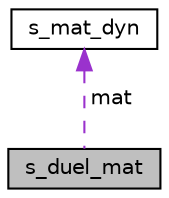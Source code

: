 digraph "s_duel_mat"
{
  edge [fontname="Helvetica",fontsize="10",labelfontname="Helvetica",labelfontsize="10"];
  node [fontname="Helvetica",fontsize="10",shape=record];
  Node1 [label="s_duel_mat",height=0.2,width=0.4,color="black", fillcolor="grey75", style="filled", fontcolor="black"];
  Node2 -> Node1 [dir="back",color="darkorchid3",fontsize="10",style="dashed",label=" mat" ];
  Node2 [label="s_mat_dyn",height=0.2,width=0.4,color="black", fillcolor="white", style="filled",URL="$structs__mat__dyn.html"];
}
